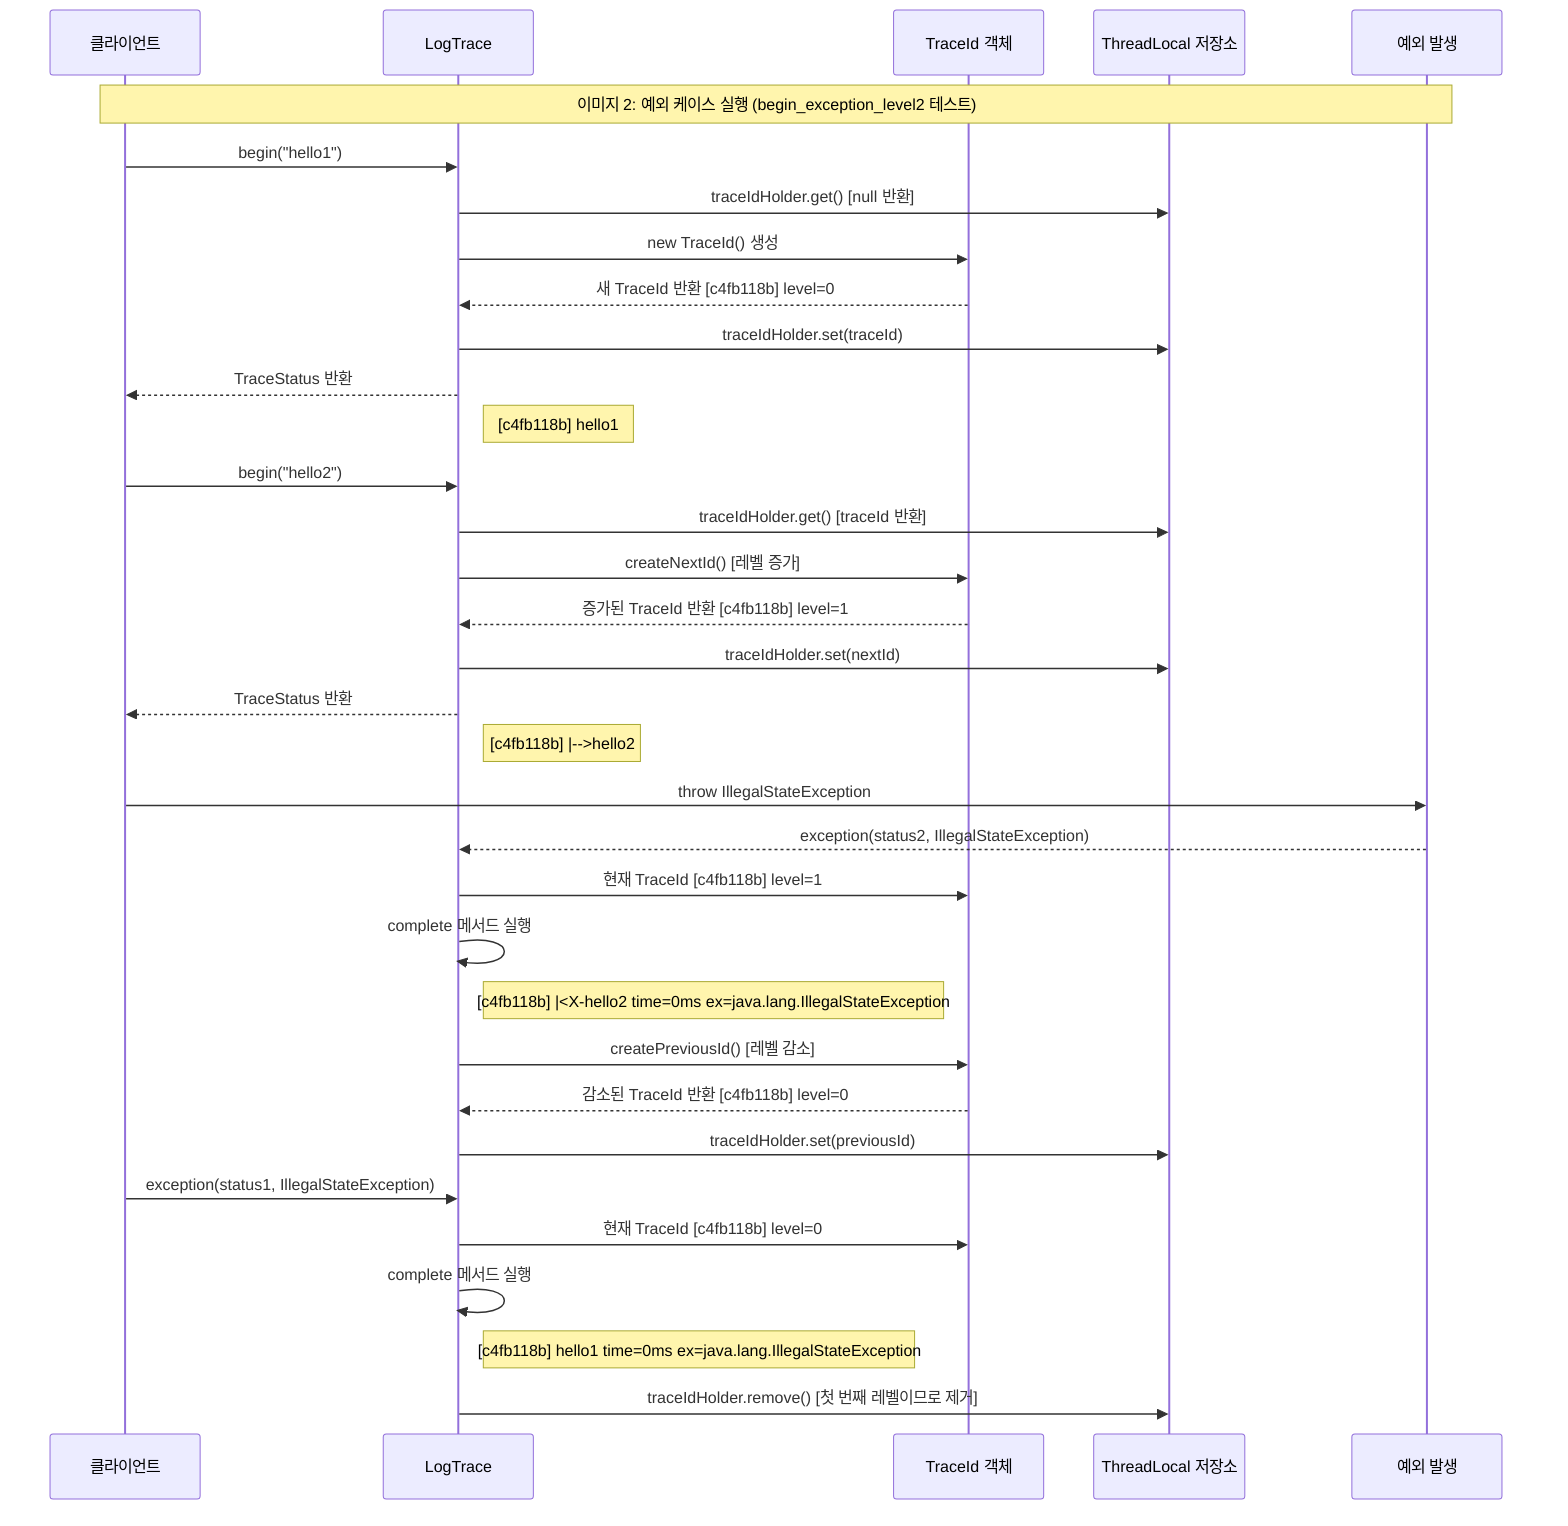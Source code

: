 sequenceDiagram
    participant Client as 클라이언트
    participant ThreadLocalLogTrace as LogTrace
    participant TraceId as TraceId 객체
    participant ThreadLocal as ThreadLocal 저장소
    participant Exception as 예외 발생
    
    Note over Client,Exception: 이미지 2: 예외 케이스 실행 (begin_exception_level2 테스트)
    
    Client->>ThreadLocalLogTrace: begin("hello1")
    ThreadLocalLogTrace->>ThreadLocal: traceIdHolder.get() [null 반환]
    ThreadLocalLogTrace->>TraceId: new TraceId() 생성
    TraceId-->>ThreadLocalLogTrace: 새 TraceId 반환 [c4fb118b] level=0
    ThreadLocalLogTrace->>ThreadLocal: traceIdHolder.set(traceId)
    ThreadLocalLogTrace-->>Client: TraceStatus 반환
    Note right of ThreadLocalLogTrace: [c4fb118b] hello1
    
    Client->>ThreadLocalLogTrace: begin("hello2")
    ThreadLocalLogTrace->>ThreadLocal: traceIdHolder.get() [traceId 반환]
    ThreadLocalLogTrace->>TraceId: createNextId() [레벨 증가]
    TraceId-->>ThreadLocalLogTrace: 증가된 TraceId 반환 [c4fb118b] level=1
    ThreadLocalLogTrace->>ThreadLocal: traceIdHolder.set(nextId)
    ThreadLocalLogTrace-->>Client: TraceStatus 반환
    Note right of ThreadLocalLogTrace: [c4fb118b] |-->hello2
    
    Client->>Exception: throw IllegalStateException
    Exception-->>ThreadLocalLogTrace: exception(status2, IllegalStateException)
    ThreadLocalLogTrace->>TraceId: 현재 TraceId [c4fb118b] level=1
    ThreadLocalLogTrace->>ThreadLocalLogTrace: complete 메서드 실행
    Note right of ThreadLocalLogTrace: [c4fb118b] |<X-hello2 time=0ms ex=java.lang.IllegalStateException
    ThreadLocalLogTrace->>TraceId: createPreviousId() [레벨 감소]
    TraceId-->>ThreadLocalLogTrace: 감소된 TraceId 반환 [c4fb118b] level=0
    ThreadLocalLogTrace->>ThreadLocal: traceIdHolder.set(previousId)
    
    Client->>ThreadLocalLogTrace: exception(status1, IllegalStateException)
    ThreadLocalLogTrace->>TraceId: 현재 TraceId [c4fb118b] level=0
    ThreadLocalLogTrace->>ThreadLocalLogTrace: complete 메서드 실행
    Note right of ThreadLocalLogTrace: [c4fb118b] hello1 time=0ms ex=java.lang.IllegalStateException
    ThreadLocalLogTrace->>ThreadLocal: traceIdHolder.remove() [첫 번째 레벨이므로 제거]